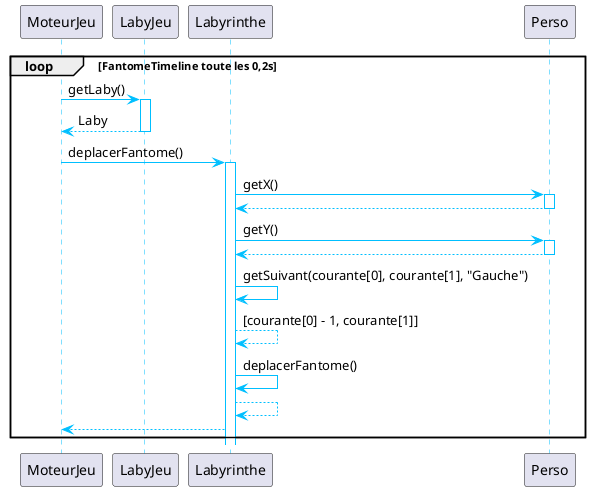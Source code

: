 @startuml

' Activation style
skinparam sequence {
    ArrowColor DeepSkyBlue
    ActorBorderColor DeepSkyBlue
    LifeLineBorderColor DeepSkyBlue
}

loop FantomeTimeline toute les 0,2s
MoteurJeu -> LabyJeu: getLaby()
activate LabyJeu
LabyJeu --> MoteurJeu : Laby
deactivate LabyJeu
MoteurJeu -> Labyrinthe: deplacerFantome()
activate Labyrinthe

Labyrinthe -> Perso: getX()
activate Perso
Labyrinthe <-- Perso:
deactivate Perso

Labyrinthe -> Perso: getY()
activate Perso
Labyrinthe <-- Perso:
deactivate Perso


Labyrinthe -> Labyrinthe: getSuivant(courante[0], courante[1], "Gauche")
Labyrinthe --> Labyrinthe: [courante[0] - 1, courante[1]]




Labyrinthe -> Labyrinthe: deplacerFantome()
Labyrinthe --> Labyrinthe:

MoteurJeu <-- Labyrinthe:
end loop
@enduml
